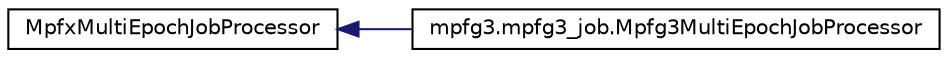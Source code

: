 digraph G
{
  edge [fontname="Helvetica",fontsize="10",labelfontname="Helvetica",labelfontsize="10"];
  node [fontname="Helvetica",fontsize="10",shape=record];
  rankdir=LR;
  Node1 [label="MpfxMultiEpochJobProcessor",height=0.2,width=0.4,color="black", fillcolor="white", style="filled",URL="$classMpfxMultiEpochJobProcessor.html"];
  Node1 -> Node2 [dir=back,color="midnightblue",fontsize="10",style="solid",fontname="Helvetica"];
  Node2 [label="mpfg3.mpfg3_job.Mpfg3MultiEpochJobProcessor",height=0.2,width=0.4,color="black", fillcolor="white", style="filled",URL="$classmpfg3_1_1mpfg3__job_1_1Mpfg3MultiEpochJobProcessor.html",tooltip="Job processor: submit jobs and process associated job results, taking care of multiepoch (multiple ex..."];
}
